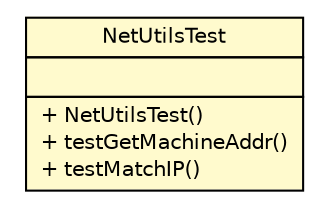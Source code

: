 #!/usr/local/bin/dot
#
# Class diagram 
# Generated by UMLGraph version 5.1 (http://www.umlgraph.org/)
#

digraph G {
	edge [fontname="Helvetica",fontsize=10,labelfontname="Helvetica",labelfontsize=10];
	node [fontname="Helvetica",fontsize=10,shape=plaintext];
	nodesep=0.25;
	ranksep=0.5;
	// com.apporiented.hermesftp.utils.NetUtilsTest
	c391 [label=<<table title="com.apporiented.hermesftp.utils.NetUtilsTest" border="0" cellborder="1" cellspacing="0" cellpadding="2" port="p" bgcolor="lemonChiffon" href="./NetUtilsTest.html">
		<tr><td><table border="0" cellspacing="0" cellpadding="1">
<tr><td align="center" balign="center"> NetUtilsTest </td></tr>
		</table></td></tr>
		<tr><td><table border="0" cellspacing="0" cellpadding="1">
<tr><td align="left" balign="left">  </td></tr>
		</table></td></tr>
		<tr><td><table border="0" cellspacing="0" cellpadding="1">
<tr><td align="left" balign="left"> + NetUtilsTest() </td></tr>
<tr><td align="left" balign="left"> + testGetMachineAddr() </td></tr>
<tr><td align="left" balign="left"> + testMatchIP() </td></tr>
		</table></td></tr>
		</table>>, fontname="Helvetica", fontcolor="black", fontsize=10.0];
}


